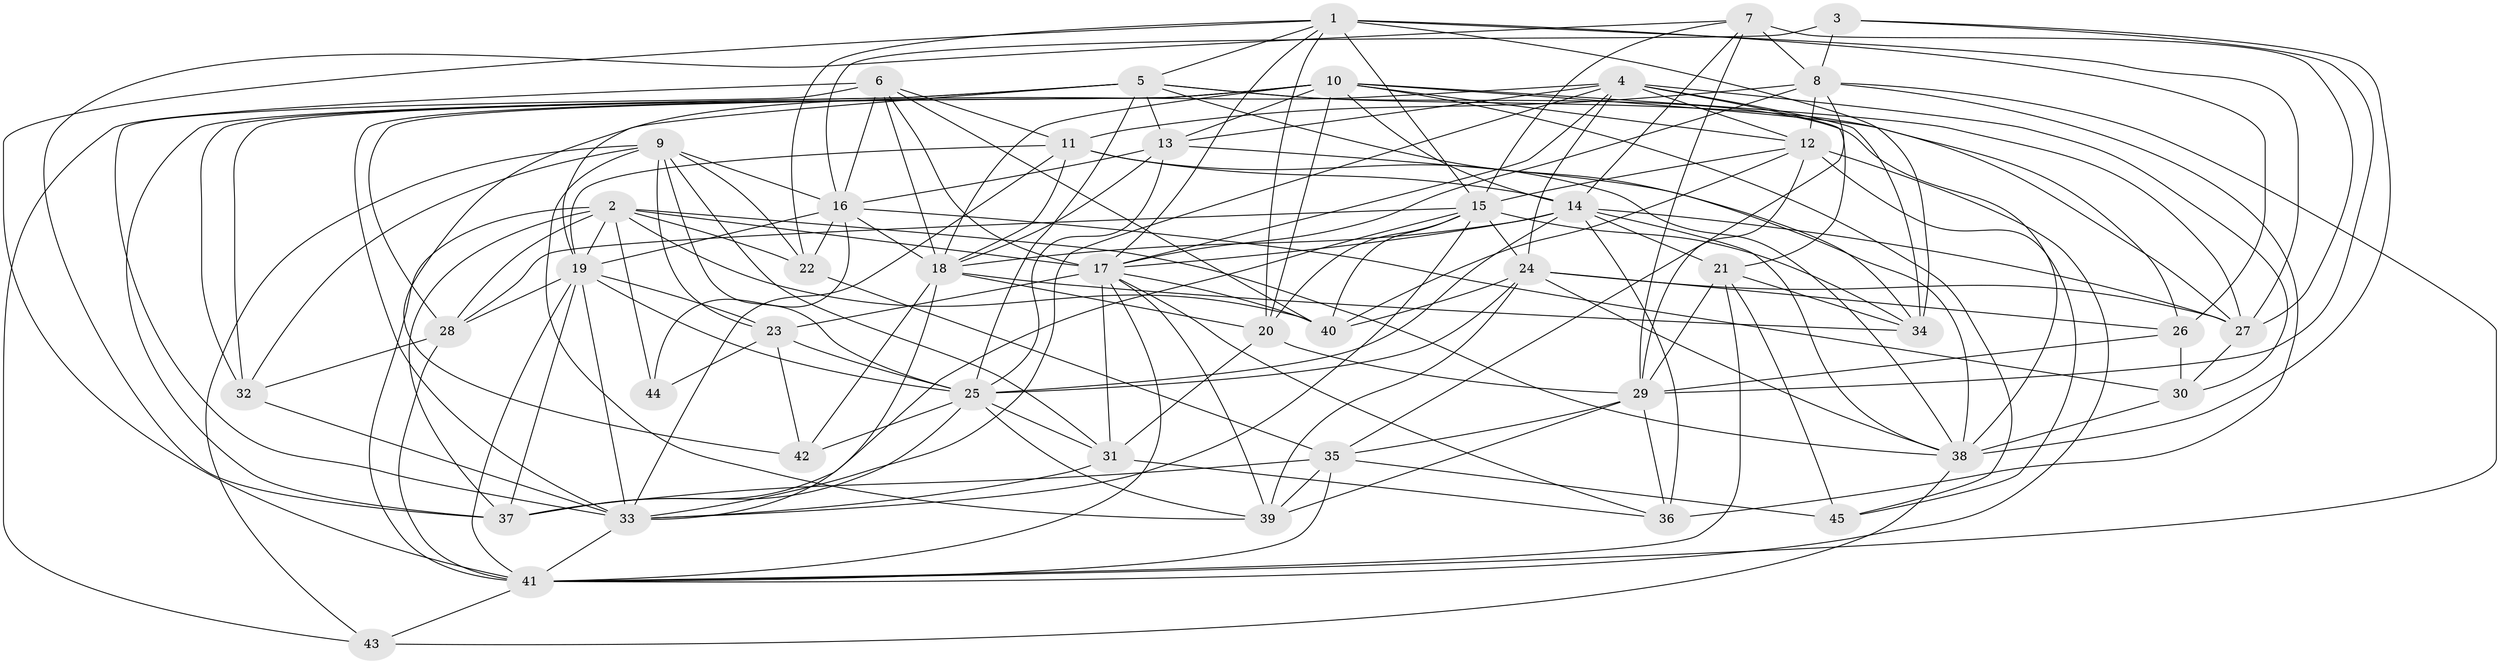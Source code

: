 // original degree distribution, {4: 1.0}
// Generated by graph-tools (version 1.1) at 2025/53/03/04/25 22:53:44]
// undirected, 45 vertices, 165 edges
graph export_dot {
  node [color=gray90,style=filled];
  1;
  2;
  3;
  4;
  5;
  6;
  7;
  8;
  9;
  10;
  11;
  12;
  13;
  14;
  15;
  16;
  17;
  18;
  19;
  20;
  21;
  22;
  23;
  24;
  25;
  26;
  27;
  28;
  29;
  30;
  31;
  32;
  33;
  34;
  35;
  36;
  37;
  38;
  39;
  40;
  41;
  42;
  43;
  44;
  45;
  1 -- 5 [weight=1.0];
  1 -- 15 [weight=1.0];
  1 -- 17 [weight=1.0];
  1 -- 20 [weight=1.0];
  1 -- 22 [weight=1.0];
  1 -- 26 [weight=2.0];
  1 -- 27 [weight=2.0];
  1 -- 34 [weight=1.0];
  1 -- 41 [weight=2.0];
  2 -- 17 [weight=1.0];
  2 -- 19 [weight=1.0];
  2 -- 22 [weight=1.0];
  2 -- 28 [weight=1.0];
  2 -- 37 [weight=1.0];
  2 -- 38 [weight=1.0];
  2 -- 40 [weight=1.0];
  2 -- 41 [weight=1.0];
  2 -- 44 [weight=2.0];
  3 -- 8 [weight=1.0];
  3 -- 16 [weight=1.0];
  3 -- 29 [weight=1.0];
  3 -- 38 [weight=1.0];
  4 -- 12 [weight=1.0];
  4 -- 13 [weight=1.0];
  4 -- 17 [weight=1.0];
  4 -- 21 [weight=2.0];
  4 -- 24 [weight=2.0];
  4 -- 30 [weight=2.0];
  4 -- 33 [weight=1.0];
  4 -- 34 [weight=1.0];
  4 -- 42 [weight=1.0];
  5 -- 13 [weight=2.0];
  5 -- 19 [weight=1.0];
  5 -- 25 [weight=1.0];
  5 -- 27 [weight=1.0];
  5 -- 32 [weight=2.0];
  5 -- 34 [weight=1.0];
  5 -- 37 [weight=2.0];
  5 -- 38 [weight=1.0];
  6 -- 11 [weight=1.0];
  6 -- 16 [weight=1.0];
  6 -- 17 [weight=1.0];
  6 -- 18 [weight=1.0];
  6 -- 33 [weight=1.0];
  6 -- 40 [weight=1.0];
  6 -- 43 [weight=2.0];
  7 -- 8 [weight=1.0];
  7 -- 14 [weight=1.0];
  7 -- 15 [weight=1.0];
  7 -- 27 [weight=1.0];
  7 -- 29 [weight=1.0];
  7 -- 37 [weight=1.0];
  8 -- 11 [weight=2.0];
  8 -- 12 [weight=1.0];
  8 -- 17 [weight=1.0];
  8 -- 35 [weight=1.0];
  8 -- 36 [weight=2.0];
  8 -- 41 [weight=1.0];
  9 -- 16 [weight=1.0];
  9 -- 22 [weight=1.0];
  9 -- 23 [weight=3.0];
  9 -- 25 [weight=1.0];
  9 -- 31 [weight=1.0];
  9 -- 32 [weight=1.0];
  9 -- 39 [weight=1.0];
  9 -- 43 [weight=1.0];
  10 -- 12 [weight=2.0];
  10 -- 13 [weight=1.0];
  10 -- 14 [weight=1.0];
  10 -- 18 [weight=1.0];
  10 -- 20 [weight=1.0];
  10 -- 26 [weight=1.0];
  10 -- 27 [weight=1.0];
  10 -- 28 [weight=1.0];
  10 -- 32 [weight=1.0];
  10 -- 33 [weight=1.0];
  10 -- 45 [weight=1.0];
  11 -- 14 [weight=1.0];
  11 -- 18 [weight=1.0];
  11 -- 19 [weight=1.0];
  11 -- 33 [weight=1.0];
  11 -- 38 [weight=1.0];
  12 -- 15 [weight=1.0];
  12 -- 29 [weight=2.0];
  12 -- 40 [weight=1.0];
  12 -- 41 [weight=1.0];
  12 -- 45 [weight=1.0];
  13 -- 16 [weight=1.0];
  13 -- 18 [weight=1.0];
  13 -- 25 [weight=1.0];
  13 -- 38 [weight=1.0];
  14 -- 17 [weight=1.0];
  14 -- 18 [weight=1.0];
  14 -- 21 [weight=2.0];
  14 -- 25 [weight=2.0];
  14 -- 27 [weight=1.0];
  14 -- 36 [weight=1.0];
  14 -- 38 [weight=1.0];
  15 -- 20 [weight=1.0];
  15 -- 24 [weight=1.0];
  15 -- 28 [weight=1.0];
  15 -- 33 [weight=1.0];
  15 -- 34 [weight=1.0];
  15 -- 37 [weight=1.0];
  15 -- 40 [weight=1.0];
  16 -- 18 [weight=1.0];
  16 -- 19 [weight=1.0];
  16 -- 22 [weight=1.0];
  16 -- 30 [weight=2.0];
  16 -- 44 [weight=1.0];
  17 -- 23 [weight=1.0];
  17 -- 31 [weight=1.0];
  17 -- 36 [weight=1.0];
  17 -- 39 [weight=1.0];
  17 -- 40 [weight=1.0];
  17 -- 41 [weight=1.0];
  18 -- 20 [weight=1.0];
  18 -- 33 [weight=1.0];
  18 -- 34 [weight=1.0];
  18 -- 42 [weight=1.0];
  19 -- 23 [weight=1.0];
  19 -- 25 [weight=1.0];
  19 -- 28 [weight=1.0];
  19 -- 33 [weight=1.0];
  19 -- 37 [weight=1.0];
  19 -- 41 [weight=1.0];
  20 -- 29 [weight=1.0];
  20 -- 31 [weight=1.0];
  21 -- 29 [weight=1.0];
  21 -- 34 [weight=1.0];
  21 -- 41 [weight=1.0];
  21 -- 45 [weight=1.0];
  22 -- 35 [weight=2.0];
  23 -- 25 [weight=1.0];
  23 -- 42 [weight=1.0];
  23 -- 44 [weight=1.0];
  24 -- 25 [weight=1.0];
  24 -- 26 [weight=1.0];
  24 -- 27 [weight=1.0];
  24 -- 38 [weight=2.0];
  24 -- 39 [weight=1.0];
  24 -- 40 [weight=1.0];
  25 -- 31 [weight=1.0];
  25 -- 37 [weight=1.0];
  25 -- 39 [weight=1.0];
  25 -- 42 [weight=1.0];
  26 -- 29 [weight=1.0];
  26 -- 30 [weight=1.0];
  27 -- 30 [weight=1.0];
  28 -- 32 [weight=1.0];
  28 -- 41 [weight=1.0];
  29 -- 35 [weight=1.0];
  29 -- 36 [weight=1.0];
  29 -- 39 [weight=1.0];
  30 -- 38 [weight=2.0];
  31 -- 33 [weight=1.0];
  31 -- 36 [weight=1.0];
  32 -- 33 [weight=1.0];
  33 -- 41 [weight=1.0];
  35 -- 37 [weight=1.0];
  35 -- 39 [weight=1.0];
  35 -- 41 [weight=1.0];
  35 -- 45 [weight=1.0];
  38 -- 43 [weight=2.0];
  41 -- 43 [weight=1.0];
}
